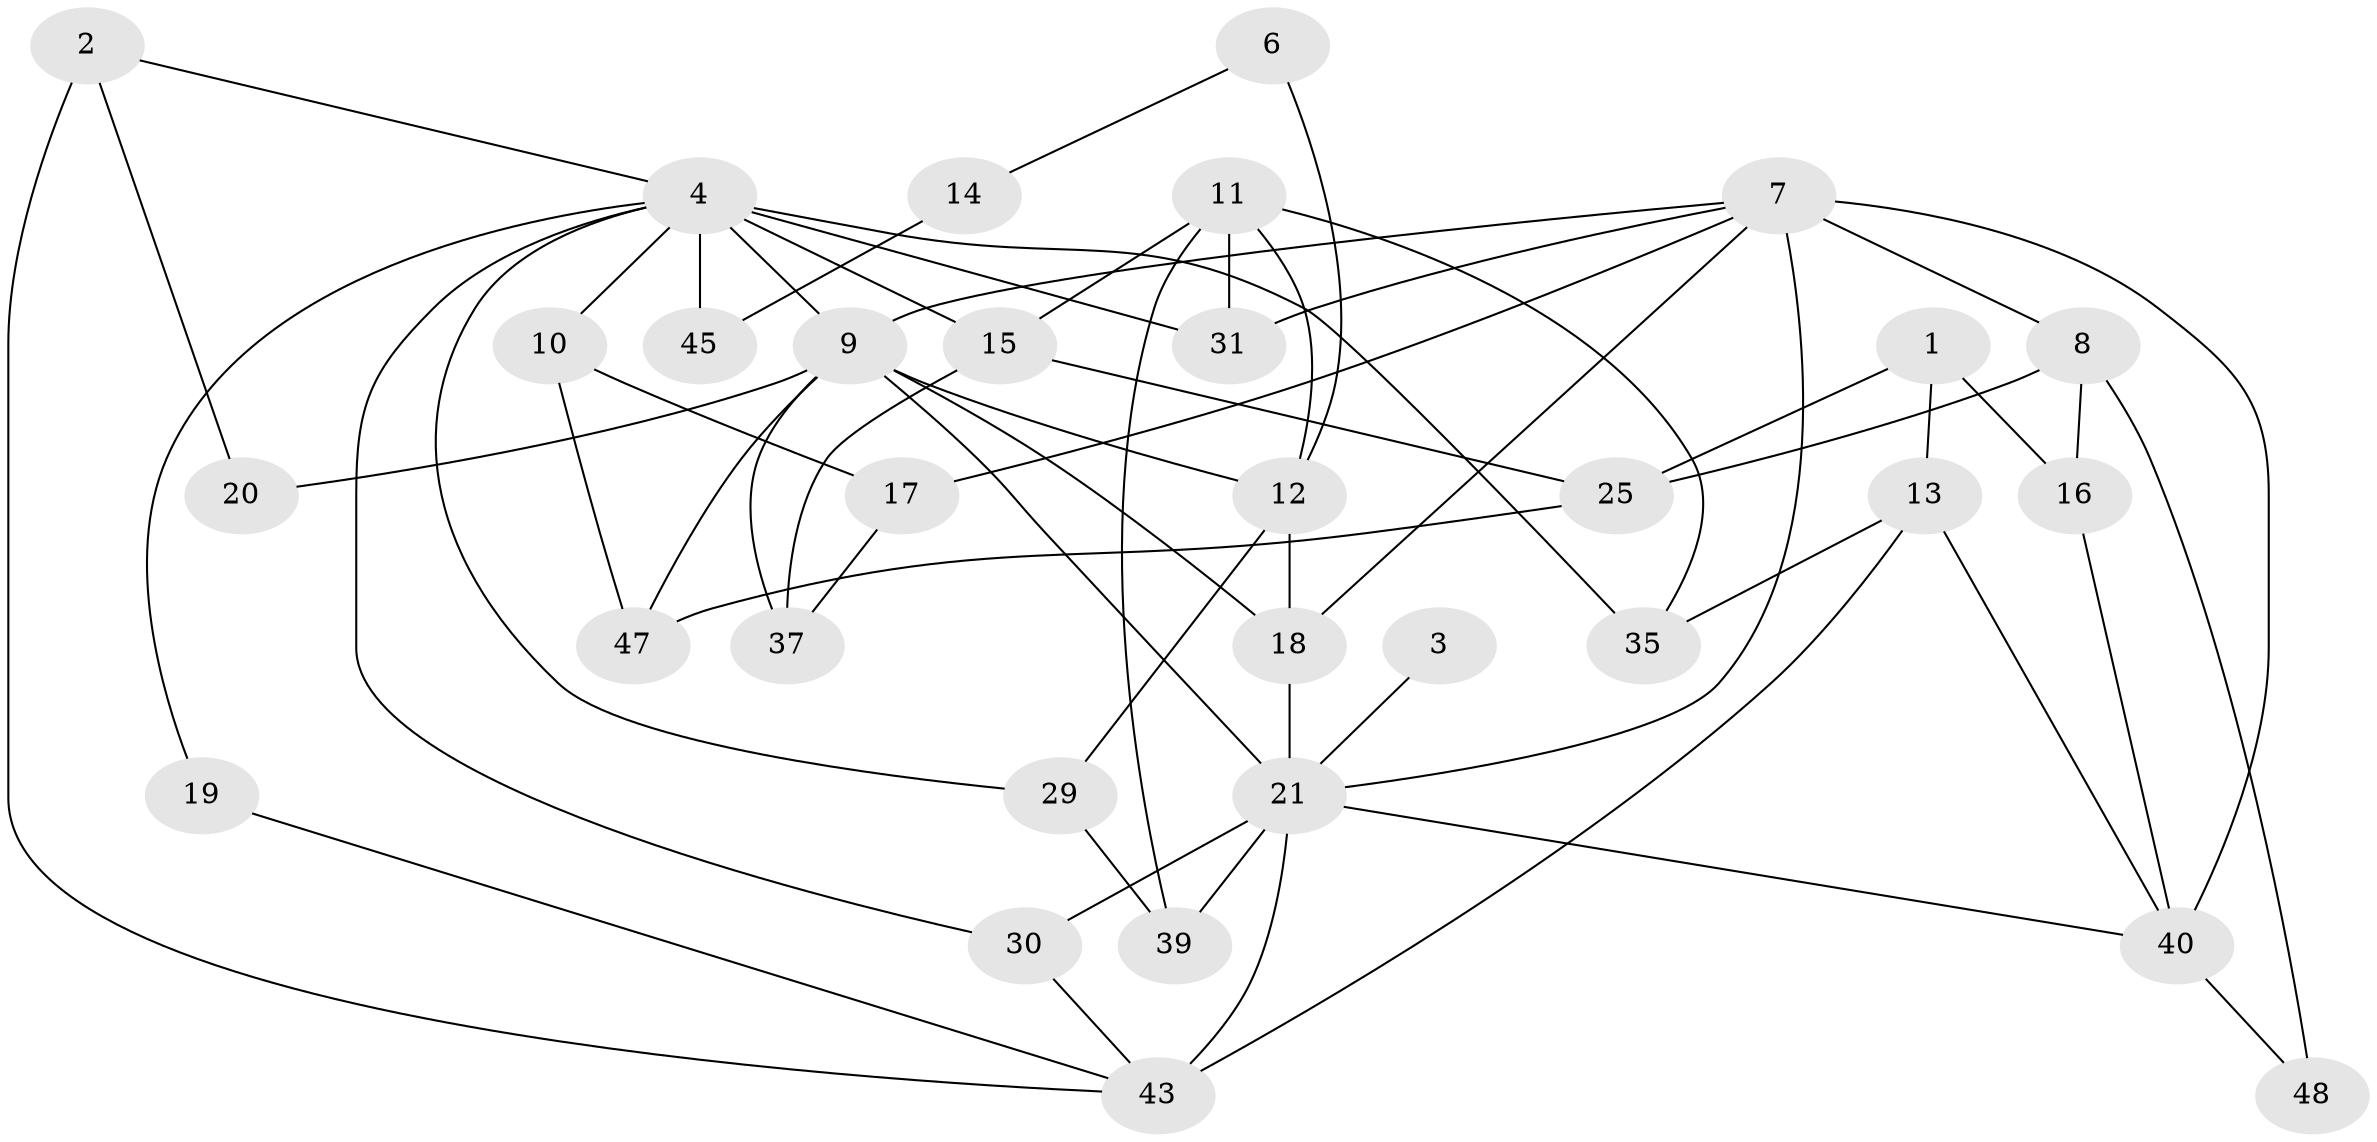 // original degree distribution, {4: 0.15126050420168066, 1: 0.25210084033613445, 3: 0.226890756302521, 2: 0.16806722689075632, 0: 0.11764705882352941, 5: 0.058823529411764705, 6: 0.025210084033613446}
// Generated by graph-tools (version 1.1) at 2025/48/03/04/25 22:48:05]
// undirected, 32 vertices, 61 edges
graph export_dot {
  node [color=gray90,style=filled];
  1;
  2;
  3;
  4;
  6;
  7;
  8;
  9;
  10;
  11;
  12;
  13;
  14;
  15;
  16;
  17;
  18;
  19;
  20;
  21;
  25;
  29;
  30;
  31;
  35;
  37;
  39;
  40;
  43;
  45;
  47;
  48;
  1 -- 13 [weight=1.0];
  1 -- 16 [weight=1.0];
  1 -- 25 [weight=1.0];
  2 -- 4 [weight=1.0];
  2 -- 20 [weight=1.0];
  2 -- 43 [weight=1.0];
  3 -- 21 [weight=2.0];
  4 -- 9 [weight=1.0];
  4 -- 10 [weight=1.0];
  4 -- 15 [weight=1.0];
  4 -- 19 [weight=1.0];
  4 -- 29 [weight=1.0];
  4 -- 30 [weight=1.0];
  4 -- 31 [weight=1.0];
  4 -- 35 [weight=2.0];
  4 -- 45 [weight=1.0];
  6 -- 12 [weight=1.0];
  6 -- 14 [weight=1.0];
  7 -- 8 [weight=1.0];
  7 -- 9 [weight=1.0];
  7 -- 17 [weight=1.0];
  7 -- 18 [weight=1.0];
  7 -- 21 [weight=1.0];
  7 -- 31 [weight=2.0];
  7 -- 40 [weight=3.0];
  8 -- 16 [weight=1.0];
  8 -- 25 [weight=1.0];
  8 -- 48 [weight=1.0];
  9 -- 12 [weight=1.0];
  9 -- 18 [weight=1.0];
  9 -- 20 [weight=1.0];
  9 -- 21 [weight=1.0];
  9 -- 37 [weight=1.0];
  9 -- 47 [weight=1.0];
  10 -- 17 [weight=1.0];
  10 -- 47 [weight=1.0];
  11 -- 12 [weight=1.0];
  11 -- 15 [weight=1.0];
  11 -- 31 [weight=1.0];
  11 -- 35 [weight=1.0];
  11 -- 39 [weight=1.0];
  12 -- 18 [weight=1.0];
  12 -- 29 [weight=1.0];
  13 -- 35 [weight=1.0];
  13 -- 40 [weight=2.0];
  13 -- 43 [weight=1.0];
  14 -- 45 [weight=1.0];
  15 -- 25 [weight=1.0];
  15 -- 37 [weight=1.0];
  16 -- 40 [weight=1.0];
  17 -- 37 [weight=1.0];
  18 -- 21 [weight=1.0];
  19 -- 43 [weight=1.0];
  21 -- 30 [weight=1.0];
  21 -- 39 [weight=1.0];
  21 -- 40 [weight=1.0];
  21 -- 43 [weight=2.0];
  25 -- 47 [weight=2.0];
  29 -- 39 [weight=2.0];
  30 -- 43 [weight=1.0];
  40 -- 48 [weight=1.0];
}
